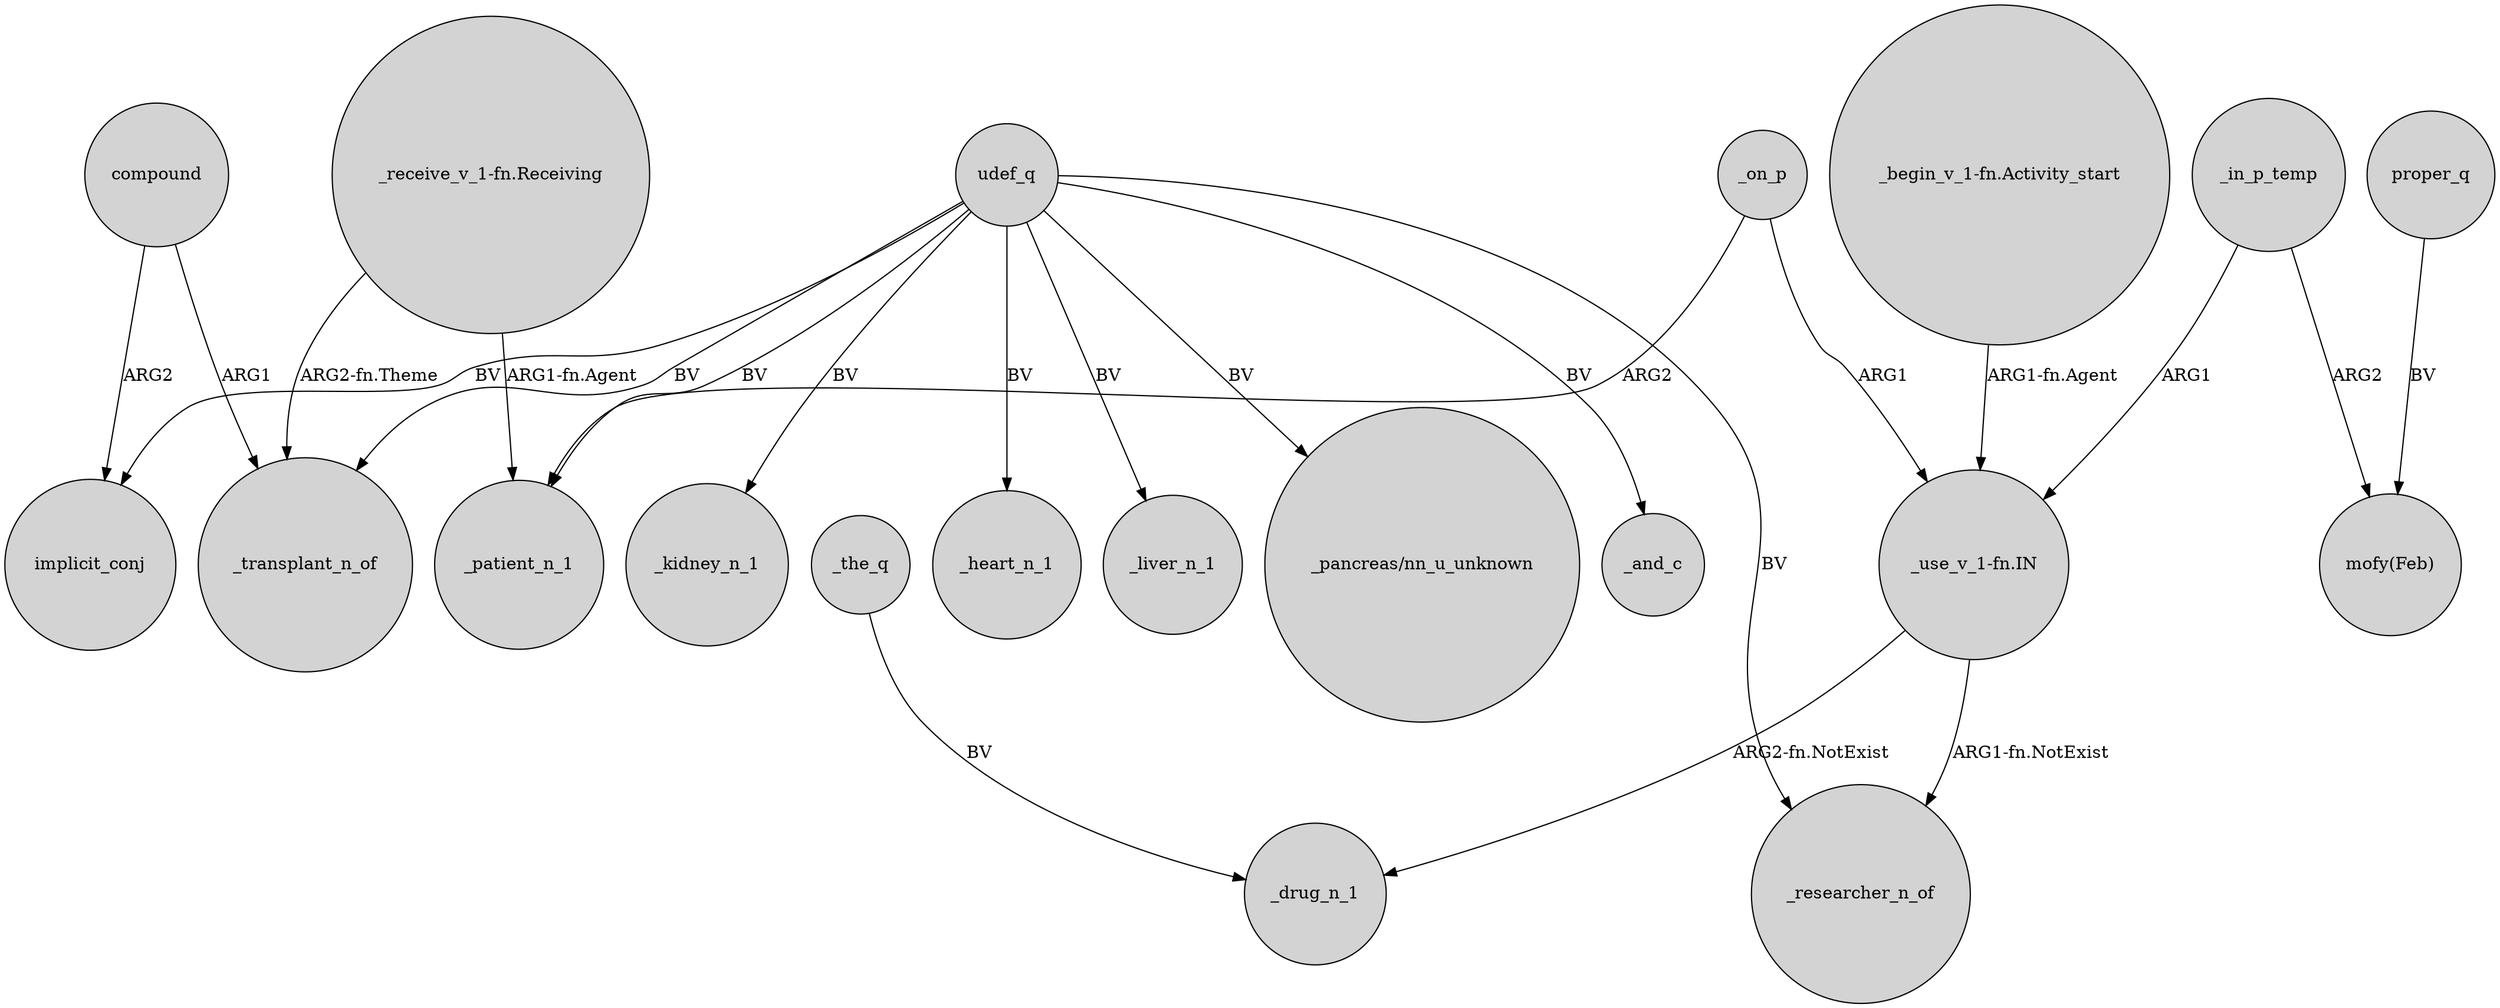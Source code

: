 digraph {
	node [shape=circle style=filled]
	compound -> _transplant_n_of [label=ARG1]
	compound -> implicit_conj [label=ARG2]
	_in_p_temp -> "_use_v_1-fn.IN" [label=ARG1]
	"_use_v_1-fn.IN" -> _drug_n_1 [label="ARG2-fn.NotExist"]
	"_receive_v_1-fn.Receiving" -> _patient_n_1 [label="ARG1-fn.Agent"]
	_on_p -> _patient_n_1 [label=ARG2]
	udef_q -> implicit_conj [label=BV]
	udef_q -> _kidney_n_1 [label=BV]
	_the_q -> _drug_n_1 [label=BV]
	udef_q -> _heart_n_1 [label=BV]
	_on_p -> "_use_v_1-fn.IN" [label=ARG1]
	udef_q -> _researcher_n_of [label=BV]
	udef_q -> _patient_n_1 [label=BV]
	proper_q -> "mofy(Feb)" [label=BV]
	_in_p_temp -> "mofy(Feb)" [label=ARG2]
	"_use_v_1-fn.IN" -> _researcher_n_of [label="ARG1-fn.NotExist"]
	udef_q -> _liver_n_1 [label=BV]
	"_receive_v_1-fn.Receiving" -> _transplant_n_of [label="ARG2-fn.Theme"]
	udef_q -> "_pancreas/nn_u_unknown" [label=BV]
	udef_q -> _transplant_n_of [label=BV]
	udef_q -> _and_c [label=BV]
	"_begin_v_1-fn.Activity_start" -> "_use_v_1-fn.IN" [label="ARG1-fn.Agent"]
}
